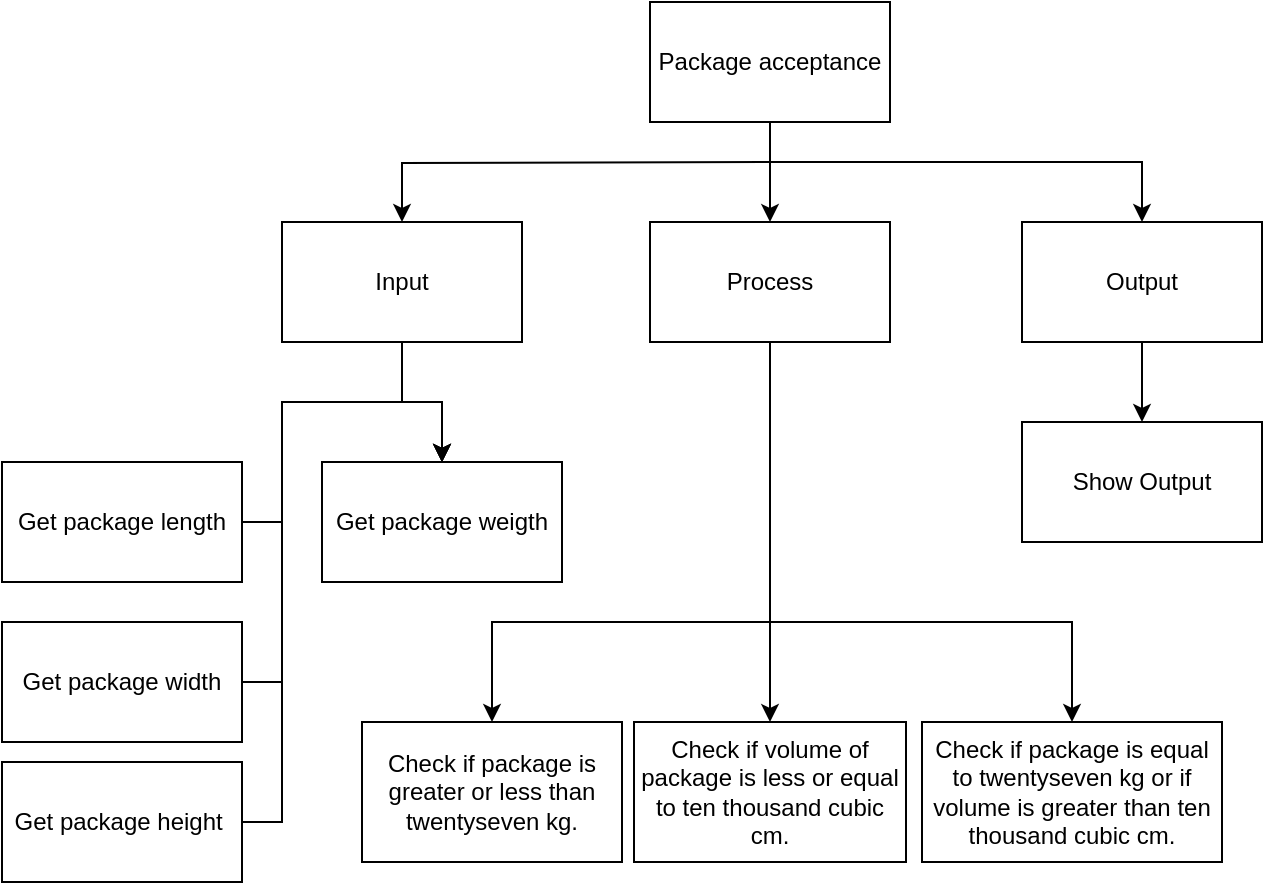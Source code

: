 <mxfile>
    <diagram id="Smseb0Y5ZLO8-_wWjXUX" name="Page-1">
        <mxGraphModel dx="531" dy="374" grid="1" gridSize="10" guides="1" tooltips="1" connect="1" arrows="1" fold="1" page="1" pageScale="1" pageWidth="827" pageHeight="1169" math="0" shadow="0">
            <root>
                <mxCell id="0"/>
                <mxCell id="1" parent="0"/>
                <mxCell id="3" style="edgeStyle=none;html=1;entryX=0.5;entryY=0;entryDx=0;entryDy=0;" parent="1" source="2" target="4" edge="1">
                    <mxGeometry relative="1" as="geometry">
                        <mxPoint x="414" y="250" as="targetPoint"/>
                        <Array as="points">
                            <mxPoint x="414" y="220"/>
                        </Array>
                    </mxGeometry>
                </mxCell>
                <mxCell id="2" value="Package acceptance" style="rounded=0;whiteSpace=wrap;html=1;" parent="1" vertex="1">
                    <mxGeometry x="354" y="140" width="120" height="60" as="geometry"/>
                </mxCell>
                <mxCell id="14" style="edgeStyle=orthogonalEdgeStyle;rounded=0;html=1;entryX=0.5;entryY=0;entryDx=0;entryDy=0;" parent="1" source="4" target="11" edge="1">
                    <mxGeometry relative="1" as="geometry"/>
                </mxCell>
                <mxCell id="4" value="Process" style="rounded=0;whiteSpace=wrap;html=1;" parent="1" vertex="1">
                    <mxGeometry x="354" y="250" width="120" height="60" as="geometry"/>
                </mxCell>
                <mxCell id="13" style="edgeStyle=orthogonalEdgeStyle;rounded=0;html=1;" parent="1" source="5" target="12" edge="1">
                    <mxGeometry relative="1" as="geometry"/>
                </mxCell>
                <mxCell id="5" value="Output" style="rounded=0;whiteSpace=wrap;html=1;" parent="1" vertex="1">
                    <mxGeometry x="540" y="250" width="120" height="60" as="geometry"/>
                </mxCell>
                <mxCell id="15" style="edgeStyle=orthogonalEdgeStyle;rounded=0;html=1;entryX=0.5;entryY=0;entryDx=0;entryDy=0;" parent="1" source="6" target="10" edge="1">
                    <mxGeometry relative="1" as="geometry">
                        <Array as="points">
                            <mxPoint x="230" y="340"/>
                            <mxPoint x="250" y="340"/>
                            <mxPoint x="250" y="370"/>
                        </Array>
                    </mxGeometry>
                </mxCell>
                <mxCell id="6" value="Input" style="rounded=0;whiteSpace=wrap;html=1;" parent="1" vertex="1">
                    <mxGeometry x="170" y="250" width="120" height="60" as="geometry"/>
                </mxCell>
                <mxCell id="8" style="edgeStyle=orthogonalEdgeStyle;html=1;entryX=0.5;entryY=0;entryDx=0;entryDy=0;rounded=0;" parent="1" target="6" edge="1">
                    <mxGeometry relative="1" as="geometry">
                        <mxPoint x="244" y="260" as="targetPoint"/>
                        <mxPoint x="414" y="220" as="sourcePoint"/>
                    </mxGeometry>
                </mxCell>
                <mxCell id="9" style="edgeStyle=none;html=1;entryX=0.5;entryY=0;entryDx=0;entryDy=0;rounded=0;" parent="1" target="5" edge="1">
                    <mxGeometry relative="1" as="geometry">
                        <mxPoint x="600" y="240" as="targetPoint"/>
                        <mxPoint x="410" y="220" as="sourcePoint"/>
                        <Array as="points">
                            <mxPoint x="600" y="220"/>
                        </Array>
                    </mxGeometry>
                </mxCell>
                <mxCell id="10" value="Get package weigth" style="rounded=0;whiteSpace=wrap;html=1;" parent="1" vertex="1">
                    <mxGeometry x="190" y="370" width="120" height="60" as="geometry"/>
                </mxCell>
                <mxCell id="11" value="Check if volume of package is less or equal to ten thousand cubic cm." style="rounded=0;whiteSpace=wrap;html=1;" parent="1" vertex="1">
                    <mxGeometry x="346" y="500" width="136" height="70" as="geometry"/>
                </mxCell>
                <mxCell id="12" value="Show Output" style="rounded=0;whiteSpace=wrap;html=1;" parent="1" vertex="1">
                    <mxGeometry x="540" y="350" width="120" height="60" as="geometry"/>
                </mxCell>
                <mxCell id="27" style="edgeStyle=none;rounded=0;html=1;entryX=0.5;entryY=0;entryDx=0;entryDy=0;" edge="1" parent="1" source="17" target="10">
                    <mxGeometry relative="1" as="geometry">
                        <mxPoint x="270" y="340" as="targetPoint"/>
                        <Array as="points">
                            <mxPoint x="170" y="400"/>
                            <mxPoint x="170" y="340"/>
                            <mxPoint x="250" y="340"/>
                        </Array>
                    </mxGeometry>
                </mxCell>
                <mxCell id="17" value="Get package length" style="rounded=0;whiteSpace=wrap;html=1;" vertex="1" parent="1">
                    <mxGeometry x="30" y="370" width="120" height="60" as="geometry"/>
                </mxCell>
                <mxCell id="23" style="edgeStyle=none;rounded=0;html=1;entryX=0.5;entryY=0;entryDx=0;entryDy=0;" edge="1" parent="1" source="18" target="10">
                    <mxGeometry relative="1" as="geometry">
                        <mxPoint x="240" y="340" as="targetPoint"/>
                        <Array as="points">
                            <mxPoint x="170" y="480"/>
                            <mxPoint x="170" y="340"/>
                            <mxPoint x="250" y="340"/>
                        </Array>
                    </mxGeometry>
                </mxCell>
                <mxCell id="18" value="Get package width" style="rounded=0;whiteSpace=wrap;html=1;" vertex="1" parent="1">
                    <mxGeometry x="30" y="450" width="120" height="60" as="geometry"/>
                </mxCell>
                <mxCell id="28" style="edgeStyle=none;rounded=0;html=1;entryX=0.5;entryY=0;entryDx=0;entryDy=0;exitX=1;exitY=0.5;exitDx=0;exitDy=0;" edge="1" parent="1" source="19" target="10">
                    <mxGeometry relative="1" as="geometry">
                        <mxPoint x="270" y="340" as="targetPoint"/>
                        <Array as="points">
                            <mxPoint x="170" y="550"/>
                            <mxPoint x="170" y="340"/>
                            <mxPoint x="250" y="340"/>
                        </Array>
                    </mxGeometry>
                </mxCell>
                <mxCell id="19" value="Get package height&amp;nbsp;" style="rounded=0;whiteSpace=wrap;html=1;" vertex="1" parent="1">
                    <mxGeometry x="30" y="520" width="120" height="60" as="geometry"/>
                </mxCell>
                <mxCell id="32" style="edgeStyle=none;rounded=0;html=1;entryX=0.5;entryY=0;entryDx=0;entryDy=0;" edge="1" parent="1" target="29">
                    <mxGeometry relative="1" as="geometry">
                        <mxPoint x="280" y="490" as="targetPoint"/>
                        <mxPoint x="420" y="450" as="sourcePoint"/>
                        <Array as="points">
                            <mxPoint x="275" y="450"/>
                        </Array>
                    </mxGeometry>
                </mxCell>
                <mxCell id="29" value="Check if package is greater or less than twentyseven kg." style="rounded=0;whiteSpace=wrap;html=1;" vertex="1" parent="1">
                    <mxGeometry x="210" y="500" width="130" height="70" as="geometry"/>
                </mxCell>
                <mxCell id="33" style="edgeStyle=none;rounded=0;html=1;entryX=0.5;entryY=0;entryDx=0;entryDy=0;" edge="1" parent="1" target="30">
                    <mxGeometry relative="1" as="geometry">
                        <mxPoint x="550" y="470" as="targetPoint"/>
                        <mxPoint x="420" y="450" as="sourcePoint"/>
                        <Array as="points">
                            <mxPoint x="565" y="450"/>
                        </Array>
                    </mxGeometry>
                </mxCell>
                <mxCell id="30" value="Check if package is equal to twentyseven kg or if volume is greater than ten thousand cubic cm." style="rounded=0;whiteSpace=wrap;html=1;" vertex="1" parent="1">
                    <mxGeometry x="490" y="500" width="150" height="70" as="geometry"/>
                </mxCell>
            </root>
        </mxGraphModel>
    </diagram>
</mxfile>